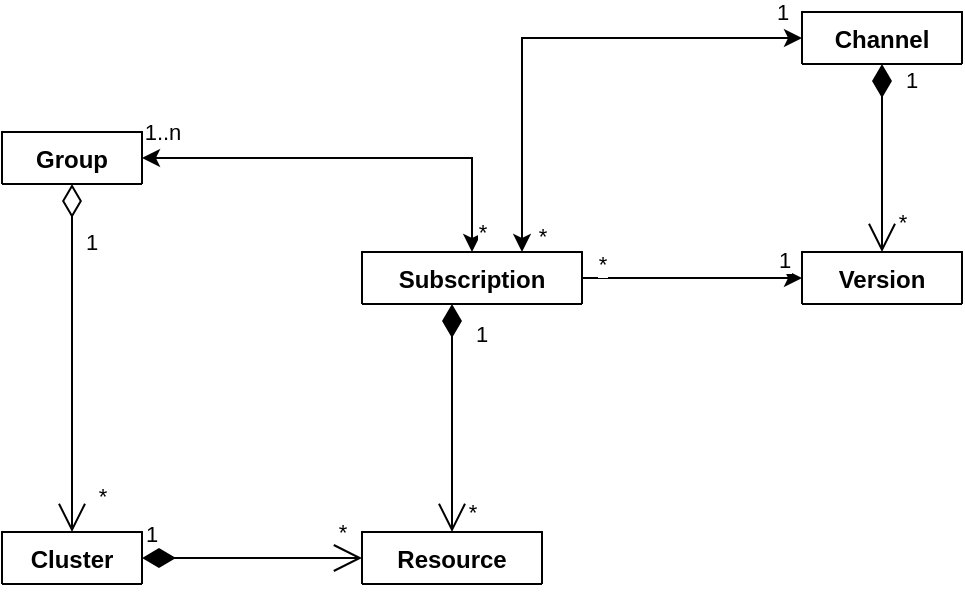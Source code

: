 <mxfile version="13.4.9" type="device"><diagram id="cyomNCgktMHOCO10MQQN" name="Page-1"><mxGraphModel dx="984" dy="477" grid="1" gridSize="10" guides="1" tooltips="1" connect="1" arrows="1" fold="1" page="1" pageScale="1" pageWidth="1100" pageHeight="850" math="0" shadow="0"><root><mxCell id="0"/><mxCell id="1" parent="0"/><mxCell id="iJ5S5tUvzEjyJTyzL2I1-27" value="1" style="endArrow=open;html=1;endSize=12;startArrow=diamondThin;startSize=14;startFill=0;edgeStyle=orthogonalEdgeStyle;align=left;verticalAlign=bottom;" edge="1" parent="1" source="iJ5S5tUvzEjyJTyzL2I1-5" target="iJ5S5tUvzEjyJTyzL2I1-1"><mxGeometry x="-0.562" y="5" relative="1" as="geometry"><mxPoint x="470" y="510" as="sourcePoint"/><mxPoint x="630" y="510" as="targetPoint"/><mxPoint as="offset"/></mxGeometry></mxCell><mxCell id="iJ5S5tUvzEjyJTyzL2I1-28" value="*" style="edgeLabel;html=1;align=center;verticalAlign=middle;resizable=0;points=[];" vertex="1" connectable="0" parent="iJ5S5tUvzEjyJTyzL2I1-27"><mxGeometry x="0.856" relative="1" as="geometry"><mxPoint x="15" y="-5.52" as="offset"/></mxGeometry></mxCell><mxCell id="iJ5S5tUvzEjyJTyzL2I1-29" value="1" style="endArrow=open;html=1;endSize=12;startArrow=diamondThin;startSize=14;startFill=1;edgeStyle=orthogonalEdgeStyle;align=left;verticalAlign=bottom;" edge="1" parent="1" source="iJ5S5tUvzEjyJTyzL2I1-9" target="iJ5S5tUvzEjyJTyzL2I1-13"><mxGeometry x="-0.65" y="10" relative="1" as="geometry"><mxPoint x="410" y="220" as="sourcePoint"/><mxPoint x="570" y="220" as="targetPoint"/><mxPoint as="offset"/></mxGeometry></mxCell><mxCell id="iJ5S5tUvzEjyJTyzL2I1-30" value="*" style="edgeLabel;html=1;align=center;verticalAlign=middle;resizable=0;points=[];" vertex="1" connectable="0" parent="iJ5S5tUvzEjyJTyzL2I1-29"><mxGeometry x="0.758" y="1" relative="1" as="geometry"><mxPoint x="9" y="-3.48" as="offset"/></mxGeometry></mxCell><mxCell id="iJ5S5tUvzEjyJTyzL2I1-1" value="Cluster" style="swimlane;fontStyle=1;align=center;verticalAlign=top;childLayout=stackLayout;horizontal=1;startSize=26;horizontalStack=0;resizeParent=1;resizeParentMax=0;resizeLast=0;collapsible=1;marginBottom=0;" vertex="1" collapsed="1" parent="1"><mxGeometry x="150" y="340" width="70" height="26" as="geometry"><mxRectangle x="210" y="260" width="160" height="86" as="alternateBounds"/></mxGeometry></mxCell><mxCell id="iJ5S5tUvzEjyJTyzL2I1-2" value="+ field: type" style="text;strokeColor=none;fillColor=none;align=left;verticalAlign=top;spacingLeft=4;spacingRight=4;overflow=hidden;rotatable=0;points=[[0,0.5],[1,0.5]];portConstraint=eastwest;" vertex="1" parent="iJ5S5tUvzEjyJTyzL2I1-1"><mxGeometry y="26" width="70" height="26" as="geometry"/></mxCell><mxCell id="iJ5S5tUvzEjyJTyzL2I1-3" value="" style="line;strokeWidth=1;fillColor=none;align=left;verticalAlign=middle;spacingTop=-1;spacingLeft=3;spacingRight=3;rotatable=0;labelPosition=right;points=[];portConstraint=eastwest;" vertex="1" parent="iJ5S5tUvzEjyJTyzL2I1-1"><mxGeometry y="52" width="70" height="8" as="geometry"/></mxCell><mxCell id="iJ5S5tUvzEjyJTyzL2I1-4" value="+ method(type): type" style="text;strokeColor=none;fillColor=none;align=left;verticalAlign=top;spacingLeft=4;spacingRight=4;overflow=hidden;rotatable=0;points=[[0,0.5],[1,0.5]];portConstraint=eastwest;" vertex="1" parent="iJ5S5tUvzEjyJTyzL2I1-1"><mxGeometry y="60" width="70" height="26" as="geometry"/></mxCell><mxCell id="iJ5S5tUvzEjyJTyzL2I1-33" style="edgeStyle=orthogonalEdgeStyle;rounded=0;orthogonalLoop=1;jettySize=auto;html=1;startArrow=classic;startFill=1;strokeWidth=1;" edge="1" parent="1" source="iJ5S5tUvzEjyJTyzL2I1-5" target="iJ5S5tUvzEjyJTyzL2I1-17"><mxGeometry relative="1" as="geometry"/></mxCell><mxCell id="iJ5S5tUvzEjyJTyzL2I1-34" value="1..n" style="edgeLabel;html=1;align=center;verticalAlign=middle;resizable=0;points=[];" vertex="1" connectable="0" parent="iJ5S5tUvzEjyJTyzL2I1-33"><mxGeometry x="-0.49" relative="1" as="geometry"><mxPoint x="-44.29" y="-13" as="offset"/></mxGeometry></mxCell><mxCell id="iJ5S5tUvzEjyJTyzL2I1-35" value="*" style="edgeLabel;html=1;align=center;verticalAlign=middle;resizable=0;points=[];" vertex="1" connectable="0" parent="iJ5S5tUvzEjyJTyzL2I1-33"><mxGeometry x="0.907" relative="1" as="geometry"><mxPoint x="5" as="offset"/></mxGeometry></mxCell><mxCell id="iJ5S5tUvzEjyJTyzL2I1-5" value="Group" style="swimlane;fontStyle=1;align=center;verticalAlign=top;childLayout=stackLayout;horizontal=1;startSize=26;horizontalStack=0;resizeParent=1;resizeParentMax=0;resizeLast=0;collapsible=1;marginBottom=0;" vertex="1" collapsed="1" parent="1"><mxGeometry x="150" y="140" width="70" height="26" as="geometry"><mxRectangle x="480" y="480" width="160" height="86" as="alternateBounds"/></mxGeometry></mxCell><mxCell id="iJ5S5tUvzEjyJTyzL2I1-6" value="+ field: type" style="text;strokeColor=none;fillColor=none;align=left;verticalAlign=top;spacingLeft=4;spacingRight=4;overflow=hidden;rotatable=0;points=[[0,0.5],[1,0.5]];portConstraint=eastwest;" vertex="1" parent="iJ5S5tUvzEjyJTyzL2I1-5"><mxGeometry y="26" width="70" height="26" as="geometry"/></mxCell><mxCell id="iJ5S5tUvzEjyJTyzL2I1-7" value="" style="line;strokeWidth=1;fillColor=none;align=left;verticalAlign=middle;spacingTop=-1;spacingLeft=3;spacingRight=3;rotatable=0;labelPosition=right;points=[];portConstraint=eastwest;" vertex="1" parent="iJ5S5tUvzEjyJTyzL2I1-5"><mxGeometry y="52" width="70" height="8" as="geometry"/></mxCell><mxCell id="iJ5S5tUvzEjyJTyzL2I1-8" value="+ method(type): type" style="text;strokeColor=none;fillColor=none;align=left;verticalAlign=top;spacingLeft=4;spacingRight=4;overflow=hidden;rotatable=0;points=[[0,0.5],[1,0.5]];portConstraint=eastwest;" vertex="1" parent="iJ5S5tUvzEjyJTyzL2I1-5"><mxGeometry y="60" width="70" height="26" as="geometry"/></mxCell><mxCell id="iJ5S5tUvzEjyJTyzL2I1-36" style="edgeStyle=orthogonalEdgeStyle;rounded=0;orthogonalLoop=1;jettySize=auto;html=1;startArrow=none;startFill=0;strokeWidth=1;" edge="1" parent="1" source="iJ5S5tUvzEjyJTyzL2I1-17" target="iJ5S5tUvzEjyJTyzL2I1-13"><mxGeometry relative="1" as="geometry"/></mxCell><mxCell id="iJ5S5tUvzEjyJTyzL2I1-38" value="*" style="edgeLabel;html=1;align=center;verticalAlign=middle;resizable=0;points=[];" vertex="1" connectable="0" parent="iJ5S5tUvzEjyJTyzL2I1-36"><mxGeometry x="-0.831" relative="1" as="geometry"><mxPoint y="-7" as="offset"/></mxGeometry></mxCell><mxCell id="iJ5S5tUvzEjyJTyzL2I1-39" value="1" style="edgeLabel;html=1;align=center;verticalAlign=middle;resizable=0;points=[];" vertex="1" connectable="0" parent="iJ5S5tUvzEjyJTyzL2I1-36"><mxGeometry x="0.906" relative="1" as="geometry"><mxPoint x="-4.48" y="-9" as="offset"/></mxGeometry></mxCell><mxCell id="iJ5S5tUvzEjyJTyzL2I1-37" style="edgeStyle=orthogonalEdgeStyle;rounded=0;orthogonalLoop=1;jettySize=auto;html=1;startArrow=classic;startFill=1;strokeWidth=1;" edge="1" parent="1" source="iJ5S5tUvzEjyJTyzL2I1-17" target="iJ5S5tUvzEjyJTyzL2I1-9"><mxGeometry relative="1" as="geometry"><Array as="points"><mxPoint x="410" y="93"/></Array></mxGeometry></mxCell><mxCell id="iJ5S5tUvzEjyJTyzL2I1-40" value="1" style="edgeLabel;html=1;align=center;verticalAlign=middle;resizable=0;points=[];" vertex="1" connectable="0" parent="iJ5S5tUvzEjyJTyzL2I1-37"><mxGeometry x="0.96" relative="1" as="geometry"><mxPoint x="-4.9" y="-13" as="offset"/></mxGeometry></mxCell><mxCell id="iJ5S5tUvzEjyJTyzL2I1-41" value="*" style="edgeLabel;html=1;align=center;verticalAlign=middle;resizable=0;points=[];" vertex="1" connectable="0" parent="iJ5S5tUvzEjyJTyzL2I1-37"><mxGeometry x="-0.932" relative="1" as="geometry"><mxPoint x="10" as="offset"/></mxGeometry></mxCell><mxCell id="iJ5S5tUvzEjyJTyzL2I1-17" value="Subscription" style="swimlane;fontStyle=1;align=center;verticalAlign=top;childLayout=stackLayout;horizontal=1;startSize=26;horizontalStack=0;resizeParent=1;resizeParentMax=0;resizeLast=0;collapsible=1;marginBottom=0;" vertex="1" collapsed="1" parent="1"><mxGeometry x="330" y="200" width="110" height="26" as="geometry"><mxRectangle x="510" y="510" width="160" height="86" as="alternateBounds"/></mxGeometry></mxCell><mxCell id="iJ5S5tUvzEjyJTyzL2I1-18" value="+ field: type" style="text;strokeColor=none;fillColor=none;align=left;verticalAlign=top;spacingLeft=4;spacingRight=4;overflow=hidden;rotatable=0;points=[[0,0.5],[1,0.5]];portConstraint=eastwest;" vertex="1" parent="iJ5S5tUvzEjyJTyzL2I1-17"><mxGeometry y="26" width="110" height="26" as="geometry"/></mxCell><mxCell id="iJ5S5tUvzEjyJTyzL2I1-19" value="" style="line;strokeWidth=1;fillColor=none;align=left;verticalAlign=middle;spacingTop=-1;spacingLeft=3;spacingRight=3;rotatable=0;labelPosition=right;points=[];portConstraint=eastwest;" vertex="1" parent="iJ5S5tUvzEjyJTyzL2I1-17"><mxGeometry y="52" width="110" height="8" as="geometry"/></mxCell><mxCell id="iJ5S5tUvzEjyJTyzL2I1-20" value="+ method(type): type" style="text;strokeColor=none;fillColor=none;align=left;verticalAlign=top;spacingLeft=4;spacingRight=4;overflow=hidden;rotatable=0;points=[[0,0.5],[1,0.5]];portConstraint=eastwest;" vertex="1" parent="iJ5S5tUvzEjyJTyzL2I1-17"><mxGeometry y="60" width="110" height="26" as="geometry"/></mxCell><mxCell id="iJ5S5tUvzEjyJTyzL2I1-9" value="Channel" style="swimlane;fontStyle=1;align=center;verticalAlign=top;childLayout=stackLayout;horizontal=1;startSize=26;horizontalStack=0;resizeParent=1;resizeParentMax=0;resizeLast=0;collapsible=1;marginBottom=0;" vertex="1" collapsed="1" parent="1"><mxGeometry x="550" y="80" width="80" height="26" as="geometry"><mxRectangle x="510" y="240" width="160" height="86" as="alternateBounds"/></mxGeometry></mxCell><mxCell id="iJ5S5tUvzEjyJTyzL2I1-10" value="+ field: type" style="text;strokeColor=none;fillColor=none;align=left;verticalAlign=top;spacingLeft=4;spacingRight=4;overflow=hidden;rotatable=0;points=[[0,0.5],[1,0.5]];portConstraint=eastwest;" vertex="1" parent="iJ5S5tUvzEjyJTyzL2I1-9"><mxGeometry y="26" width="80" height="26" as="geometry"/></mxCell><mxCell id="iJ5S5tUvzEjyJTyzL2I1-11" value="" style="line;strokeWidth=1;fillColor=none;align=left;verticalAlign=middle;spacingTop=-1;spacingLeft=3;spacingRight=3;rotatable=0;labelPosition=right;points=[];portConstraint=eastwest;" vertex="1" parent="iJ5S5tUvzEjyJTyzL2I1-9"><mxGeometry y="52" width="80" height="8" as="geometry"/></mxCell><mxCell id="iJ5S5tUvzEjyJTyzL2I1-12" value="+ method(type): type" style="text;strokeColor=none;fillColor=none;align=left;verticalAlign=top;spacingLeft=4;spacingRight=4;overflow=hidden;rotatable=0;points=[[0,0.5],[1,0.5]];portConstraint=eastwest;" vertex="1" parent="iJ5S5tUvzEjyJTyzL2I1-9"><mxGeometry y="60" width="80" height="26" as="geometry"/></mxCell><mxCell id="iJ5S5tUvzEjyJTyzL2I1-21" value="Resource" style="swimlane;fontStyle=1;align=center;verticalAlign=top;childLayout=stackLayout;horizontal=1;startSize=26;horizontalStack=0;resizeParent=1;resizeParentMax=0;resizeLast=0;collapsible=1;marginBottom=0;" vertex="1" collapsed="1" parent="1"><mxGeometry x="330" y="340" width="90" height="26" as="geometry"><mxRectangle x="520" y="520" width="160" height="86" as="alternateBounds"/></mxGeometry></mxCell><mxCell id="iJ5S5tUvzEjyJTyzL2I1-22" value="+ field: type" style="text;strokeColor=none;fillColor=none;align=left;verticalAlign=top;spacingLeft=4;spacingRight=4;overflow=hidden;rotatable=0;points=[[0,0.5],[1,0.5]];portConstraint=eastwest;" vertex="1" parent="iJ5S5tUvzEjyJTyzL2I1-21"><mxGeometry y="26" width="90" height="26" as="geometry"/></mxCell><mxCell id="iJ5S5tUvzEjyJTyzL2I1-23" value="" style="line;strokeWidth=1;fillColor=none;align=left;verticalAlign=middle;spacingTop=-1;spacingLeft=3;spacingRight=3;rotatable=0;labelPosition=right;points=[];portConstraint=eastwest;" vertex="1" parent="iJ5S5tUvzEjyJTyzL2I1-21"><mxGeometry y="52" width="90" height="8" as="geometry"/></mxCell><mxCell id="iJ5S5tUvzEjyJTyzL2I1-24" value="+ method(type): type" style="text;strokeColor=none;fillColor=none;align=left;verticalAlign=top;spacingLeft=4;spacingRight=4;overflow=hidden;rotatable=0;points=[[0,0.5],[1,0.5]];portConstraint=eastwest;" vertex="1" parent="iJ5S5tUvzEjyJTyzL2I1-21"><mxGeometry y="60" width="90" height="26" as="geometry"/></mxCell><mxCell id="iJ5S5tUvzEjyJTyzL2I1-43" value="1" style="endArrow=open;html=1;endSize=12;startArrow=diamondThin;startSize=14;startFill=1;edgeStyle=orthogonalEdgeStyle;align=left;verticalAlign=bottom;strokeWidth=1;" edge="1" parent="1" source="iJ5S5tUvzEjyJTyzL2I1-17" target="iJ5S5tUvzEjyJTyzL2I1-21"><mxGeometry x="-0.228" y="22" relative="1" as="geometry"><mxPoint x="410" y="220" as="sourcePoint"/><mxPoint x="570" y="220" as="targetPoint"/><Array as="points"><mxPoint x="375" y="270"/><mxPoint x="375" y="270"/></Array><mxPoint x="-12" y="-20" as="offset"/></mxGeometry></mxCell><mxCell id="iJ5S5tUvzEjyJTyzL2I1-44" value="*" style="edgeLabel;html=1;align=center;verticalAlign=middle;resizable=0;points=[];" vertex="1" connectable="0" parent="iJ5S5tUvzEjyJTyzL2I1-43"><mxGeometry x="0.71" relative="1" as="geometry"><mxPoint x="10" y="6.38" as="offset"/></mxGeometry></mxCell><mxCell id="iJ5S5tUvzEjyJTyzL2I1-45" value="1" style="endArrow=open;html=1;endSize=12;startArrow=diamondThin;startSize=14;startFill=1;edgeStyle=orthogonalEdgeStyle;align=left;verticalAlign=bottom;strokeWidth=1;" edge="1" parent="1" source="iJ5S5tUvzEjyJTyzL2I1-1" target="iJ5S5tUvzEjyJTyzL2I1-21"><mxGeometry x="-1" y="3" relative="1" as="geometry"><mxPoint x="410" y="220" as="sourcePoint"/><mxPoint x="570" y="220" as="targetPoint"/></mxGeometry></mxCell><mxCell id="iJ5S5tUvzEjyJTyzL2I1-46" value="*" style="edgeLabel;html=1;align=center;verticalAlign=middle;resizable=0;points=[];" vertex="1" connectable="0" parent="iJ5S5tUvzEjyJTyzL2I1-45"><mxGeometry x="0.901" y="-1" relative="1" as="geometry"><mxPoint x="-4.76" y="-14" as="offset"/></mxGeometry></mxCell><mxCell id="iJ5S5tUvzEjyJTyzL2I1-13" value="Version" style="swimlane;fontStyle=1;align=center;verticalAlign=top;childLayout=stackLayout;horizontal=1;startSize=26;horizontalStack=0;resizeParent=1;resizeParentMax=0;resizeLast=0;collapsible=1;marginBottom=0;" vertex="1" collapsed="1" parent="1"><mxGeometry x="550" y="200" width="80" height="26" as="geometry"><mxRectangle x="500" y="500" width="160" height="86" as="alternateBounds"/></mxGeometry></mxCell><mxCell id="iJ5S5tUvzEjyJTyzL2I1-14" value="+ field: type" style="text;strokeColor=none;fillColor=none;align=left;verticalAlign=top;spacingLeft=4;spacingRight=4;overflow=hidden;rotatable=0;points=[[0,0.5],[1,0.5]];portConstraint=eastwest;" vertex="1" parent="iJ5S5tUvzEjyJTyzL2I1-13"><mxGeometry y="26" width="80" height="26" as="geometry"/></mxCell><mxCell id="iJ5S5tUvzEjyJTyzL2I1-15" value="" style="line;strokeWidth=1;fillColor=none;align=left;verticalAlign=middle;spacingTop=-1;spacingLeft=3;spacingRight=3;rotatable=0;labelPosition=right;points=[];portConstraint=eastwest;" vertex="1" parent="iJ5S5tUvzEjyJTyzL2I1-13"><mxGeometry y="52" width="80" height="8" as="geometry"/></mxCell><mxCell id="iJ5S5tUvzEjyJTyzL2I1-16" value="+ method(type): type" style="text;strokeColor=none;fillColor=none;align=left;verticalAlign=top;spacingLeft=4;spacingRight=4;overflow=hidden;rotatable=0;points=[[0,0.5],[1,0.5]];portConstraint=eastwest;" vertex="1" parent="iJ5S5tUvzEjyJTyzL2I1-13"><mxGeometry y="60" width="80" height="26" as="geometry"/></mxCell></root></mxGraphModel></diagram></mxfile>